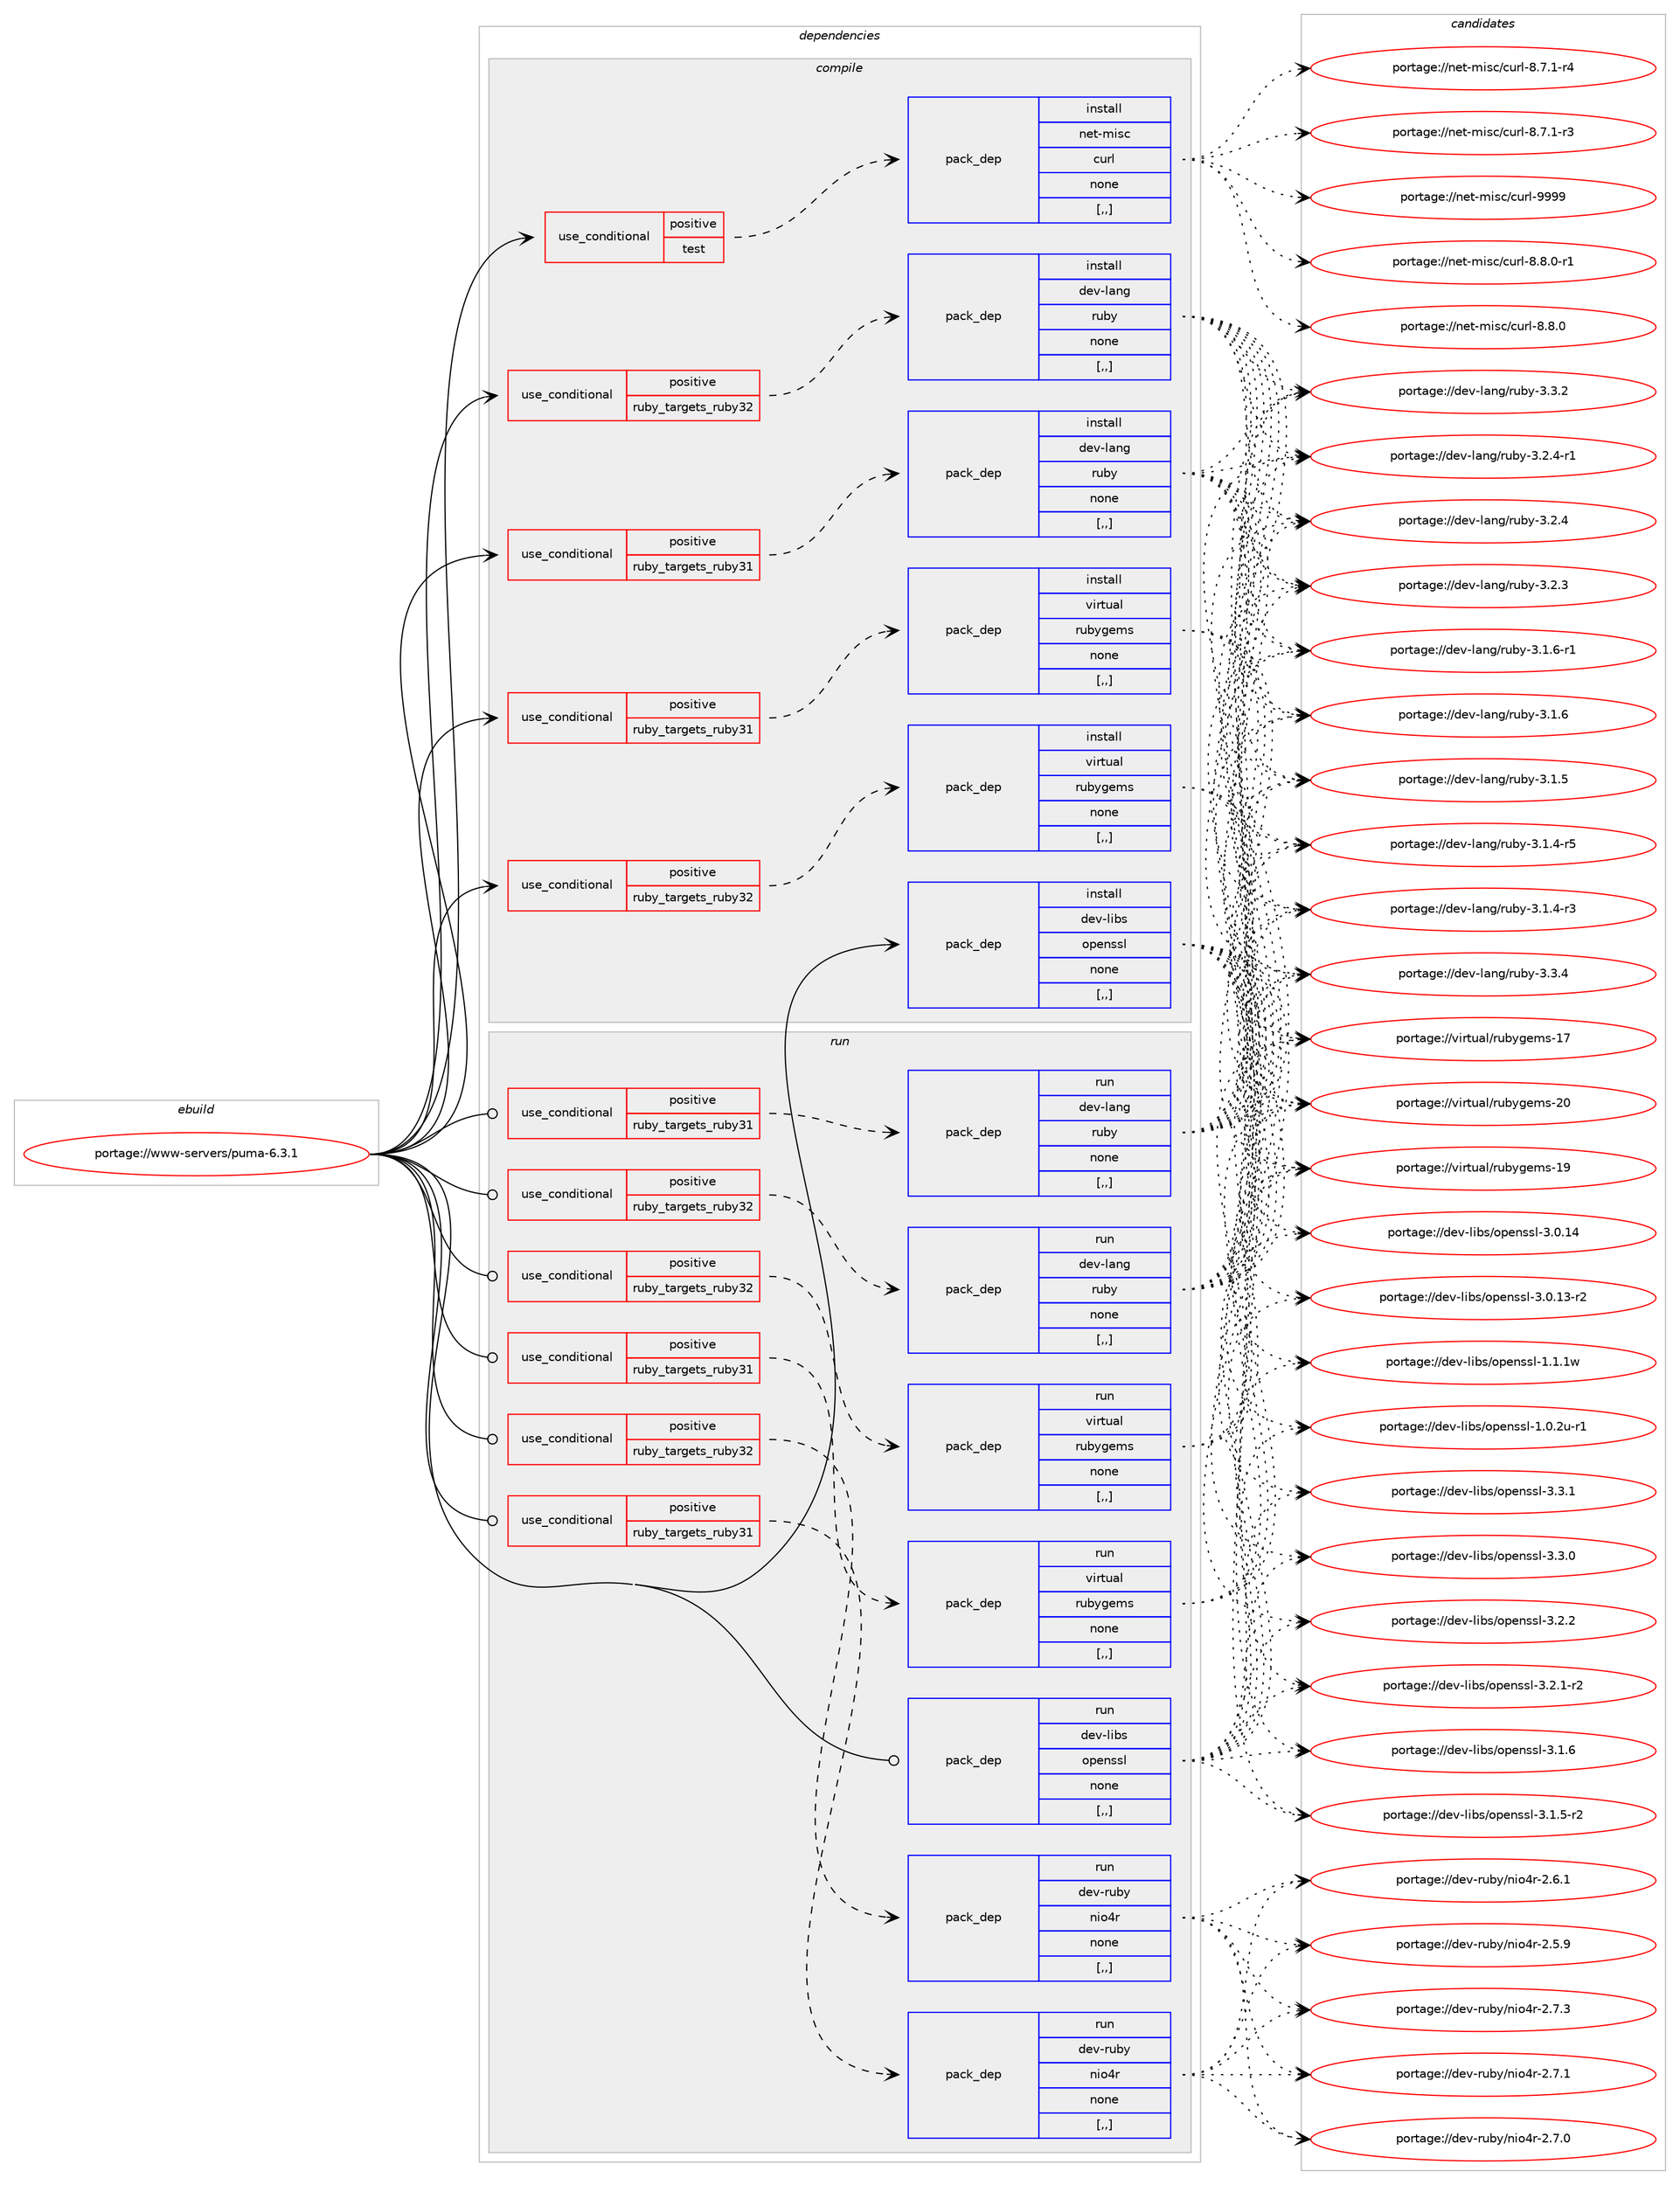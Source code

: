 digraph prolog {

# *************
# Graph options
# *************

newrank=true;
concentrate=true;
compound=true;
graph [rankdir=LR,fontname=Helvetica,fontsize=10,ranksep=1.5];#, ranksep=2.5, nodesep=0.2];
edge  [arrowhead=vee];
node  [fontname=Helvetica,fontsize=10];

# **********
# The ebuild
# **********

subgraph cluster_leftcol {
color=gray;
label=<<i>ebuild</i>>;
id [label="portage://www-servers/puma-6.3.1", color=red, width=4, href="../www-servers/puma-6.3.1.svg"];
}

# ****************
# The dependencies
# ****************

subgraph cluster_midcol {
color=gray;
label=<<i>dependencies</i>>;
subgraph cluster_compile {
fillcolor="#eeeeee";
style=filled;
label=<<i>compile</i>>;
subgraph cond120314 {
dependency451401 [label=<<TABLE BORDER="0" CELLBORDER="1" CELLSPACING="0" CELLPADDING="4"><TR><TD ROWSPAN="3" CELLPADDING="10">use_conditional</TD></TR><TR><TD>positive</TD></TR><TR><TD>ruby_targets_ruby31</TD></TR></TABLE>>, shape=none, color=red];
subgraph pack327721 {
dependency451402 [label=<<TABLE BORDER="0" CELLBORDER="1" CELLSPACING="0" CELLPADDING="4" WIDTH="220"><TR><TD ROWSPAN="6" CELLPADDING="30">pack_dep</TD></TR><TR><TD WIDTH="110">install</TD></TR><TR><TD>dev-lang</TD></TR><TR><TD>ruby</TD></TR><TR><TD>none</TD></TR><TR><TD>[,,]</TD></TR></TABLE>>, shape=none, color=blue];
}
dependency451401:e -> dependency451402:w [weight=20,style="dashed",arrowhead="vee"];
}
id:e -> dependency451401:w [weight=20,style="solid",arrowhead="vee"];
subgraph cond120315 {
dependency451403 [label=<<TABLE BORDER="0" CELLBORDER="1" CELLSPACING="0" CELLPADDING="4"><TR><TD ROWSPAN="3" CELLPADDING="10">use_conditional</TD></TR><TR><TD>positive</TD></TR><TR><TD>ruby_targets_ruby31</TD></TR></TABLE>>, shape=none, color=red];
subgraph pack327722 {
dependency451404 [label=<<TABLE BORDER="0" CELLBORDER="1" CELLSPACING="0" CELLPADDING="4" WIDTH="220"><TR><TD ROWSPAN="6" CELLPADDING="30">pack_dep</TD></TR><TR><TD WIDTH="110">install</TD></TR><TR><TD>virtual</TD></TR><TR><TD>rubygems</TD></TR><TR><TD>none</TD></TR><TR><TD>[,,]</TD></TR></TABLE>>, shape=none, color=blue];
}
dependency451403:e -> dependency451404:w [weight=20,style="dashed",arrowhead="vee"];
}
id:e -> dependency451403:w [weight=20,style="solid",arrowhead="vee"];
subgraph cond120316 {
dependency451405 [label=<<TABLE BORDER="0" CELLBORDER="1" CELLSPACING="0" CELLPADDING="4"><TR><TD ROWSPAN="3" CELLPADDING="10">use_conditional</TD></TR><TR><TD>positive</TD></TR><TR><TD>ruby_targets_ruby32</TD></TR></TABLE>>, shape=none, color=red];
subgraph pack327723 {
dependency451406 [label=<<TABLE BORDER="0" CELLBORDER="1" CELLSPACING="0" CELLPADDING="4" WIDTH="220"><TR><TD ROWSPAN="6" CELLPADDING="30">pack_dep</TD></TR><TR><TD WIDTH="110">install</TD></TR><TR><TD>dev-lang</TD></TR><TR><TD>ruby</TD></TR><TR><TD>none</TD></TR><TR><TD>[,,]</TD></TR></TABLE>>, shape=none, color=blue];
}
dependency451405:e -> dependency451406:w [weight=20,style="dashed",arrowhead="vee"];
}
id:e -> dependency451405:w [weight=20,style="solid",arrowhead="vee"];
subgraph cond120317 {
dependency451407 [label=<<TABLE BORDER="0" CELLBORDER="1" CELLSPACING="0" CELLPADDING="4"><TR><TD ROWSPAN="3" CELLPADDING="10">use_conditional</TD></TR><TR><TD>positive</TD></TR><TR><TD>ruby_targets_ruby32</TD></TR></TABLE>>, shape=none, color=red];
subgraph pack327724 {
dependency451408 [label=<<TABLE BORDER="0" CELLBORDER="1" CELLSPACING="0" CELLPADDING="4" WIDTH="220"><TR><TD ROWSPAN="6" CELLPADDING="30">pack_dep</TD></TR><TR><TD WIDTH="110">install</TD></TR><TR><TD>virtual</TD></TR><TR><TD>rubygems</TD></TR><TR><TD>none</TD></TR><TR><TD>[,,]</TD></TR></TABLE>>, shape=none, color=blue];
}
dependency451407:e -> dependency451408:w [weight=20,style="dashed",arrowhead="vee"];
}
id:e -> dependency451407:w [weight=20,style="solid",arrowhead="vee"];
subgraph cond120318 {
dependency451409 [label=<<TABLE BORDER="0" CELLBORDER="1" CELLSPACING="0" CELLPADDING="4"><TR><TD ROWSPAN="3" CELLPADDING="10">use_conditional</TD></TR><TR><TD>positive</TD></TR><TR><TD>test</TD></TR></TABLE>>, shape=none, color=red];
subgraph pack327725 {
dependency451410 [label=<<TABLE BORDER="0" CELLBORDER="1" CELLSPACING="0" CELLPADDING="4" WIDTH="220"><TR><TD ROWSPAN="6" CELLPADDING="30">pack_dep</TD></TR><TR><TD WIDTH="110">install</TD></TR><TR><TD>net-misc</TD></TR><TR><TD>curl</TD></TR><TR><TD>none</TD></TR><TR><TD>[,,]</TD></TR></TABLE>>, shape=none, color=blue];
}
dependency451409:e -> dependency451410:w [weight=20,style="dashed",arrowhead="vee"];
}
id:e -> dependency451409:w [weight=20,style="solid",arrowhead="vee"];
subgraph pack327726 {
dependency451411 [label=<<TABLE BORDER="0" CELLBORDER="1" CELLSPACING="0" CELLPADDING="4" WIDTH="220"><TR><TD ROWSPAN="6" CELLPADDING="30">pack_dep</TD></TR><TR><TD WIDTH="110">install</TD></TR><TR><TD>dev-libs</TD></TR><TR><TD>openssl</TD></TR><TR><TD>none</TD></TR><TR><TD>[,,]</TD></TR></TABLE>>, shape=none, color=blue];
}
id:e -> dependency451411:w [weight=20,style="solid",arrowhead="vee"];
}
subgraph cluster_compileandrun {
fillcolor="#eeeeee";
style=filled;
label=<<i>compile and run</i>>;
}
subgraph cluster_run {
fillcolor="#eeeeee";
style=filled;
label=<<i>run</i>>;
subgraph cond120319 {
dependency451412 [label=<<TABLE BORDER="0" CELLBORDER="1" CELLSPACING="0" CELLPADDING="4"><TR><TD ROWSPAN="3" CELLPADDING="10">use_conditional</TD></TR><TR><TD>positive</TD></TR><TR><TD>ruby_targets_ruby31</TD></TR></TABLE>>, shape=none, color=red];
subgraph pack327727 {
dependency451413 [label=<<TABLE BORDER="0" CELLBORDER="1" CELLSPACING="0" CELLPADDING="4" WIDTH="220"><TR><TD ROWSPAN="6" CELLPADDING="30">pack_dep</TD></TR><TR><TD WIDTH="110">run</TD></TR><TR><TD>dev-lang</TD></TR><TR><TD>ruby</TD></TR><TR><TD>none</TD></TR><TR><TD>[,,]</TD></TR></TABLE>>, shape=none, color=blue];
}
dependency451412:e -> dependency451413:w [weight=20,style="dashed",arrowhead="vee"];
}
id:e -> dependency451412:w [weight=20,style="solid",arrowhead="odot"];
subgraph cond120320 {
dependency451414 [label=<<TABLE BORDER="0" CELLBORDER="1" CELLSPACING="0" CELLPADDING="4"><TR><TD ROWSPAN="3" CELLPADDING="10">use_conditional</TD></TR><TR><TD>positive</TD></TR><TR><TD>ruby_targets_ruby31</TD></TR></TABLE>>, shape=none, color=red];
subgraph pack327728 {
dependency451415 [label=<<TABLE BORDER="0" CELLBORDER="1" CELLSPACING="0" CELLPADDING="4" WIDTH="220"><TR><TD ROWSPAN="6" CELLPADDING="30">pack_dep</TD></TR><TR><TD WIDTH="110">run</TD></TR><TR><TD>dev-ruby</TD></TR><TR><TD>nio4r</TD></TR><TR><TD>none</TD></TR><TR><TD>[,,]</TD></TR></TABLE>>, shape=none, color=blue];
}
dependency451414:e -> dependency451415:w [weight=20,style="dashed",arrowhead="vee"];
}
id:e -> dependency451414:w [weight=20,style="solid",arrowhead="odot"];
subgraph cond120321 {
dependency451416 [label=<<TABLE BORDER="0" CELLBORDER="1" CELLSPACING="0" CELLPADDING="4"><TR><TD ROWSPAN="3" CELLPADDING="10">use_conditional</TD></TR><TR><TD>positive</TD></TR><TR><TD>ruby_targets_ruby31</TD></TR></TABLE>>, shape=none, color=red];
subgraph pack327729 {
dependency451417 [label=<<TABLE BORDER="0" CELLBORDER="1" CELLSPACING="0" CELLPADDING="4" WIDTH="220"><TR><TD ROWSPAN="6" CELLPADDING="30">pack_dep</TD></TR><TR><TD WIDTH="110">run</TD></TR><TR><TD>virtual</TD></TR><TR><TD>rubygems</TD></TR><TR><TD>none</TD></TR><TR><TD>[,,]</TD></TR></TABLE>>, shape=none, color=blue];
}
dependency451416:e -> dependency451417:w [weight=20,style="dashed",arrowhead="vee"];
}
id:e -> dependency451416:w [weight=20,style="solid",arrowhead="odot"];
subgraph cond120322 {
dependency451418 [label=<<TABLE BORDER="0" CELLBORDER="1" CELLSPACING="0" CELLPADDING="4"><TR><TD ROWSPAN="3" CELLPADDING="10">use_conditional</TD></TR><TR><TD>positive</TD></TR><TR><TD>ruby_targets_ruby32</TD></TR></TABLE>>, shape=none, color=red];
subgraph pack327730 {
dependency451419 [label=<<TABLE BORDER="0" CELLBORDER="1" CELLSPACING="0" CELLPADDING="4" WIDTH="220"><TR><TD ROWSPAN="6" CELLPADDING="30">pack_dep</TD></TR><TR><TD WIDTH="110">run</TD></TR><TR><TD>dev-lang</TD></TR><TR><TD>ruby</TD></TR><TR><TD>none</TD></TR><TR><TD>[,,]</TD></TR></TABLE>>, shape=none, color=blue];
}
dependency451418:e -> dependency451419:w [weight=20,style="dashed",arrowhead="vee"];
}
id:e -> dependency451418:w [weight=20,style="solid",arrowhead="odot"];
subgraph cond120323 {
dependency451420 [label=<<TABLE BORDER="0" CELLBORDER="1" CELLSPACING="0" CELLPADDING="4"><TR><TD ROWSPAN="3" CELLPADDING="10">use_conditional</TD></TR><TR><TD>positive</TD></TR><TR><TD>ruby_targets_ruby32</TD></TR></TABLE>>, shape=none, color=red];
subgraph pack327731 {
dependency451421 [label=<<TABLE BORDER="0" CELLBORDER="1" CELLSPACING="0" CELLPADDING="4" WIDTH="220"><TR><TD ROWSPAN="6" CELLPADDING="30">pack_dep</TD></TR><TR><TD WIDTH="110">run</TD></TR><TR><TD>dev-ruby</TD></TR><TR><TD>nio4r</TD></TR><TR><TD>none</TD></TR><TR><TD>[,,]</TD></TR></TABLE>>, shape=none, color=blue];
}
dependency451420:e -> dependency451421:w [weight=20,style="dashed",arrowhead="vee"];
}
id:e -> dependency451420:w [weight=20,style="solid",arrowhead="odot"];
subgraph cond120324 {
dependency451422 [label=<<TABLE BORDER="0" CELLBORDER="1" CELLSPACING="0" CELLPADDING="4"><TR><TD ROWSPAN="3" CELLPADDING="10">use_conditional</TD></TR><TR><TD>positive</TD></TR><TR><TD>ruby_targets_ruby32</TD></TR></TABLE>>, shape=none, color=red];
subgraph pack327732 {
dependency451423 [label=<<TABLE BORDER="0" CELLBORDER="1" CELLSPACING="0" CELLPADDING="4" WIDTH="220"><TR><TD ROWSPAN="6" CELLPADDING="30">pack_dep</TD></TR><TR><TD WIDTH="110">run</TD></TR><TR><TD>virtual</TD></TR><TR><TD>rubygems</TD></TR><TR><TD>none</TD></TR><TR><TD>[,,]</TD></TR></TABLE>>, shape=none, color=blue];
}
dependency451422:e -> dependency451423:w [weight=20,style="dashed",arrowhead="vee"];
}
id:e -> dependency451422:w [weight=20,style="solid",arrowhead="odot"];
subgraph pack327733 {
dependency451424 [label=<<TABLE BORDER="0" CELLBORDER="1" CELLSPACING="0" CELLPADDING="4" WIDTH="220"><TR><TD ROWSPAN="6" CELLPADDING="30">pack_dep</TD></TR><TR><TD WIDTH="110">run</TD></TR><TR><TD>dev-libs</TD></TR><TR><TD>openssl</TD></TR><TR><TD>none</TD></TR><TR><TD>[,,]</TD></TR></TABLE>>, shape=none, color=blue];
}
id:e -> dependency451424:w [weight=20,style="solid",arrowhead="odot"];
}
}

# **************
# The candidates
# **************

subgraph cluster_choices {
rank=same;
color=gray;
label=<<i>candidates</i>>;

subgraph choice327721 {
color=black;
nodesep=1;
choice10010111845108971101034711411798121455146514652 [label="portage://dev-lang/ruby-3.3.4", color=red, width=4,href="../dev-lang/ruby-3.3.4.svg"];
choice10010111845108971101034711411798121455146514650 [label="portage://dev-lang/ruby-3.3.2", color=red, width=4,href="../dev-lang/ruby-3.3.2.svg"];
choice100101118451089711010347114117981214551465046524511449 [label="portage://dev-lang/ruby-3.2.4-r1", color=red, width=4,href="../dev-lang/ruby-3.2.4-r1.svg"];
choice10010111845108971101034711411798121455146504652 [label="portage://dev-lang/ruby-3.2.4", color=red, width=4,href="../dev-lang/ruby-3.2.4.svg"];
choice10010111845108971101034711411798121455146504651 [label="portage://dev-lang/ruby-3.2.3", color=red, width=4,href="../dev-lang/ruby-3.2.3.svg"];
choice100101118451089711010347114117981214551464946544511449 [label="portage://dev-lang/ruby-3.1.6-r1", color=red, width=4,href="../dev-lang/ruby-3.1.6-r1.svg"];
choice10010111845108971101034711411798121455146494654 [label="portage://dev-lang/ruby-3.1.6", color=red, width=4,href="../dev-lang/ruby-3.1.6.svg"];
choice10010111845108971101034711411798121455146494653 [label="portage://dev-lang/ruby-3.1.5", color=red, width=4,href="../dev-lang/ruby-3.1.5.svg"];
choice100101118451089711010347114117981214551464946524511453 [label="portage://dev-lang/ruby-3.1.4-r5", color=red, width=4,href="../dev-lang/ruby-3.1.4-r5.svg"];
choice100101118451089711010347114117981214551464946524511451 [label="portage://dev-lang/ruby-3.1.4-r3", color=red, width=4,href="../dev-lang/ruby-3.1.4-r3.svg"];
dependency451402:e -> choice10010111845108971101034711411798121455146514652:w [style=dotted,weight="100"];
dependency451402:e -> choice10010111845108971101034711411798121455146514650:w [style=dotted,weight="100"];
dependency451402:e -> choice100101118451089711010347114117981214551465046524511449:w [style=dotted,weight="100"];
dependency451402:e -> choice10010111845108971101034711411798121455146504652:w [style=dotted,weight="100"];
dependency451402:e -> choice10010111845108971101034711411798121455146504651:w [style=dotted,weight="100"];
dependency451402:e -> choice100101118451089711010347114117981214551464946544511449:w [style=dotted,weight="100"];
dependency451402:e -> choice10010111845108971101034711411798121455146494654:w [style=dotted,weight="100"];
dependency451402:e -> choice10010111845108971101034711411798121455146494653:w [style=dotted,weight="100"];
dependency451402:e -> choice100101118451089711010347114117981214551464946524511453:w [style=dotted,weight="100"];
dependency451402:e -> choice100101118451089711010347114117981214551464946524511451:w [style=dotted,weight="100"];
}
subgraph choice327722 {
color=black;
nodesep=1;
choice118105114116117971084711411798121103101109115455048 [label="portage://virtual/rubygems-20", color=red, width=4,href="../virtual/rubygems-20.svg"];
choice118105114116117971084711411798121103101109115454957 [label="portage://virtual/rubygems-19", color=red, width=4,href="../virtual/rubygems-19.svg"];
choice118105114116117971084711411798121103101109115454955 [label="portage://virtual/rubygems-17", color=red, width=4,href="../virtual/rubygems-17.svg"];
dependency451404:e -> choice118105114116117971084711411798121103101109115455048:w [style=dotted,weight="100"];
dependency451404:e -> choice118105114116117971084711411798121103101109115454957:w [style=dotted,weight="100"];
dependency451404:e -> choice118105114116117971084711411798121103101109115454955:w [style=dotted,weight="100"];
}
subgraph choice327723 {
color=black;
nodesep=1;
choice10010111845108971101034711411798121455146514652 [label="portage://dev-lang/ruby-3.3.4", color=red, width=4,href="../dev-lang/ruby-3.3.4.svg"];
choice10010111845108971101034711411798121455146514650 [label="portage://dev-lang/ruby-3.3.2", color=red, width=4,href="../dev-lang/ruby-3.3.2.svg"];
choice100101118451089711010347114117981214551465046524511449 [label="portage://dev-lang/ruby-3.2.4-r1", color=red, width=4,href="../dev-lang/ruby-3.2.4-r1.svg"];
choice10010111845108971101034711411798121455146504652 [label="portage://dev-lang/ruby-3.2.4", color=red, width=4,href="../dev-lang/ruby-3.2.4.svg"];
choice10010111845108971101034711411798121455146504651 [label="portage://dev-lang/ruby-3.2.3", color=red, width=4,href="../dev-lang/ruby-3.2.3.svg"];
choice100101118451089711010347114117981214551464946544511449 [label="portage://dev-lang/ruby-3.1.6-r1", color=red, width=4,href="../dev-lang/ruby-3.1.6-r1.svg"];
choice10010111845108971101034711411798121455146494654 [label="portage://dev-lang/ruby-3.1.6", color=red, width=4,href="../dev-lang/ruby-3.1.6.svg"];
choice10010111845108971101034711411798121455146494653 [label="portage://dev-lang/ruby-3.1.5", color=red, width=4,href="../dev-lang/ruby-3.1.5.svg"];
choice100101118451089711010347114117981214551464946524511453 [label="portage://dev-lang/ruby-3.1.4-r5", color=red, width=4,href="../dev-lang/ruby-3.1.4-r5.svg"];
choice100101118451089711010347114117981214551464946524511451 [label="portage://dev-lang/ruby-3.1.4-r3", color=red, width=4,href="../dev-lang/ruby-3.1.4-r3.svg"];
dependency451406:e -> choice10010111845108971101034711411798121455146514652:w [style=dotted,weight="100"];
dependency451406:e -> choice10010111845108971101034711411798121455146514650:w [style=dotted,weight="100"];
dependency451406:e -> choice100101118451089711010347114117981214551465046524511449:w [style=dotted,weight="100"];
dependency451406:e -> choice10010111845108971101034711411798121455146504652:w [style=dotted,weight="100"];
dependency451406:e -> choice10010111845108971101034711411798121455146504651:w [style=dotted,weight="100"];
dependency451406:e -> choice100101118451089711010347114117981214551464946544511449:w [style=dotted,weight="100"];
dependency451406:e -> choice10010111845108971101034711411798121455146494654:w [style=dotted,weight="100"];
dependency451406:e -> choice10010111845108971101034711411798121455146494653:w [style=dotted,weight="100"];
dependency451406:e -> choice100101118451089711010347114117981214551464946524511453:w [style=dotted,weight="100"];
dependency451406:e -> choice100101118451089711010347114117981214551464946524511451:w [style=dotted,weight="100"];
}
subgraph choice327724 {
color=black;
nodesep=1;
choice118105114116117971084711411798121103101109115455048 [label="portage://virtual/rubygems-20", color=red, width=4,href="../virtual/rubygems-20.svg"];
choice118105114116117971084711411798121103101109115454957 [label="portage://virtual/rubygems-19", color=red, width=4,href="../virtual/rubygems-19.svg"];
choice118105114116117971084711411798121103101109115454955 [label="portage://virtual/rubygems-17", color=red, width=4,href="../virtual/rubygems-17.svg"];
dependency451408:e -> choice118105114116117971084711411798121103101109115455048:w [style=dotted,weight="100"];
dependency451408:e -> choice118105114116117971084711411798121103101109115454957:w [style=dotted,weight="100"];
dependency451408:e -> choice118105114116117971084711411798121103101109115454955:w [style=dotted,weight="100"];
}
subgraph choice327725 {
color=black;
nodesep=1;
choice110101116451091051159947991171141084557575757 [label="portage://net-misc/curl-9999", color=red, width=4,href="../net-misc/curl-9999.svg"];
choice110101116451091051159947991171141084556465646484511449 [label="portage://net-misc/curl-8.8.0-r1", color=red, width=4,href="../net-misc/curl-8.8.0-r1.svg"];
choice11010111645109105115994799117114108455646564648 [label="portage://net-misc/curl-8.8.0", color=red, width=4,href="../net-misc/curl-8.8.0.svg"];
choice110101116451091051159947991171141084556465546494511452 [label="portage://net-misc/curl-8.7.1-r4", color=red, width=4,href="../net-misc/curl-8.7.1-r4.svg"];
choice110101116451091051159947991171141084556465546494511451 [label="portage://net-misc/curl-8.7.1-r3", color=red, width=4,href="../net-misc/curl-8.7.1-r3.svg"];
dependency451410:e -> choice110101116451091051159947991171141084557575757:w [style=dotted,weight="100"];
dependency451410:e -> choice110101116451091051159947991171141084556465646484511449:w [style=dotted,weight="100"];
dependency451410:e -> choice11010111645109105115994799117114108455646564648:w [style=dotted,weight="100"];
dependency451410:e -> choice110101116451091051159947991171141084556465546494511452:w [style=dotted,weight="100"];
dependency451410:e -> choice110101116451091051159947991171141084556465546494511451:w [style=dotted,weight="100"];
}
subgraph choice327726 {
color=black;
nodesep=1;
choice100101118451081059811547111112101110115115108455146514649 [label="portage://dev-libs/openssl-3.3.1", color=red, width=4,href="../dev-libs/openssl-3.3.1.svg"];
choice100101118451081059811547111112101110115115108455146514648 [label="portage://dev-libs/openssl-3.3.0", color=red, width=4,href="../dev-libs/openssl-3.3.0.svg"];
choice100101118451081059811547111112101110115115108455146504650 [label="portage://dev-libs/openssl-3.2.2", color=red, width=4,href="../dev-libs/openssl-3.2.2.svg"];
choice1001011184510810598115471111121011101151151084551465046494511450 [label="portage://dev-libs/openssl-3.2.1-r2", color=red, width=4,href="../dev-libs/openssl-3.2.1-r2.svg"];
choice100101118451081059811547111112101110115115108455146494654 [label="portage://dev-libs/openssl-3.1.6", color=red, width=4,href="../dev-libs/openssl-3.1.6.svg"];
choice1001011184510810598115471111121011101151151084551464946534511450 [label="portage://dev-libs/openssl-3.1.5-r2", color=red, width=4,href="../dev-libs/openssl-3.1.5-r2.svg"];
choice10010111845108105981154711111210111011511510845514648464952 [label="portage://dev-libs/openssl-3.0.14", color=red, width=4,href="../dev-libs/openssl-3.0.14.svg"];
choice100101118451081059811547111112101110115115108455146484649514511450 [label="portage://dev-libs/openssl-3.0.13-r2", color=red, width=4,href="../dev-libs/openssl-3.0.13-r2.svg"];
choice100101118451081059811547111112101110115115108454946494649119 [label="portage://dev-libs/openssl-1.1.1w", color=red, width=4,href="../dev-libs/openssl-1.1.1w.svg"];
choice1001011184510810598115471111121011101151151084549464846501174511449 [label="portage://dev-libs/openssl-1.0.2u-r1", color=red, width=4,href="../dev-libs/openssl-1.0.2u-r1.svg"];
dependency451411:e -> choice100101118451081059811547111112101110115115108455146514649:w [style=dotted,weight="100"];
dependency451411:e -> choice100101118451081059811547111112101110115115108455146514648:w [style=dotted,weight="100"];
dependency451411:e -> choice100101118451081059811547111112101110115115108455146504650:w [style=dotted,weight="100"];
dependency451411:e -> choice1001011184510810598115471111121011101151151084551465046494511450:w [style=dotted,weight="100"];
dependency451411:e -> choice100101118451081059811547111112101110115115108455146494654:w [style=dotted,weight="100"];
dependency451411:e -> choice1001011184510810598115471111121011101151151084551464946534511450:w [style=dotted,weight="100"];
dependency451411:e -> choice10010111845108105981154711111210111011511510845514648464952:w [style=dotted,weight="100"];
dependency451411:e -> choice100101118451081059811547111112101110115115108455146484649514511450:w [style=dotted,weight="100"];
dependency451411:e -> choice100101118451081059811547111112101110115115108454946494649119:w [style=dotted,weight="100"];
dependency451411:e -> choice1001011184510810598115471111121011101151151084549464846501174511449:w [style=dotted,weight="100"];
}
subgraph choice327727 {
color=black;
nodesep=1;
choice10010111845108971101034711411798121455146514652 [label="portage://dev-lang/ruby-3.3.4", color=red, width=4,href="../dev-lang/ruby-3.3.4.svg"];
choice10010111845108971101034711411798121455146514650 [label="portage://dev-lang/ruby-3.3.2", color=red, width=4,href="../dev-lang/ruby-3.3.2.svg"];
choice100101118451089711010347114117981214551465046524511449 [label="portage://dev-lang/ruby-3.2.4-r1", color=red, width=4,href="../dev-lang/ruby-3.2.4-r1.svg"];
choice10010111845108971101034711411798121455146504652 [label="portage://dev-lang/ruby-3.2.4", color=red, width=4,href="../dev-lang/ruby-3.2.4.svg"];
choice10010111845108971101034711411798121455146504651 [label="portage://dev-lang/ruby-3.2.3", color=red, width=4,href="../dev-lang/ruby-3.2.3.svg"];
choice100101118451089711010347114117981214551464946544511449 [label="portage://dev-lang/ruby-3.1.6-r1", color=red, width=4,href="../dev-lang/ruby-3.1.6-r1.svg"];
choice10010111845108971101034711411798121455146494654 [label="portage://dev-lang/ruby-3.1.6", color=red, width=4,href="../dev-lang/ruby-3.1.6.svg"];
choice10010111845108971101034711411798121455146494653 [label="portage://dev-lang/ruby-3.1.5", color=red, width=4,href="../dev-lang/ruby-3.1.5.svg"];
choice100101118451089711010347114117981214551464946524511453 [label="portage://dev-lang/ruby-3.1.4-r5", color=red, width=4,href="../dev-lang/ruby-3.1.4-r5.svg"];
choice100101118451089711010347114117981214551464946524511451 [label="portage://dev-lang/ruby-3.1.4-r3", color=red, width=4,href="../dev-lang/ruby-3.1.4-r3.svg"];
dependency451413:e -> choice10010111845108971101034711411798121455146514652:w [style=dotted,weight="100"];
dependency451413:e -> choice10010111845108971101034711411798121455146514650:w [style=dotted,weight="100"];
dependency451413:e -> choice100101118451089711010347114117981214551465046524511449:w [style=dotted,weight="100"];
dependency451413:e -> choice10010111845108971101034711411798121455146504652:w [style=dotted,weight="100"];
dependency451413:e -> choice10010111845108971101034711411798121455146504651:w [style=dotted,weight="100"];
dependency451413:e -> choice100101118451089711010347114117981214551464946544511449:w [style=dotted,weight="100"];
dependency451413:e -> choice10010111845108971101034711411798121455146494654:w [style=dotted,weight="100"];
dependency451413:e -> choice10010111845108971101034711411798121455146494653:w [style=dotted,weight="100"];
dependency451413:e -> choice100101118451089711010347114117981214551464946524511453:w [style=dotted,weight="100"];
dependency451413:e -> choice100101118451089711010347114117981214551464946524511451:w [style=dotted,weight="100"];
}
subgraph choice327728 {
color=black;
nodesep=1;
choice10010111845114117981214711010511152114455046554651 [label="portage://dev-ruby/nio4r-2.7.3", color=red, width=4,href="../dev-ruby/nio4r-2.7.3.svg"];
choice10010111845114117981214711010511152114455046554649 [label="portage://dev-ruby/nio4r-2.7.1", color=red, width=4,href="../dev-ruby/nio4r-2.7.1.svg"];
choice10010111845114117981214711010511152114455046554648 [label="portage://dev-ruby/nio4r-2.7.0", color=red, width=4,href="../dev-ruby/nio4r-2.7.0.svg"];
choice10010111845114117981214711010511152114455046544649 [label="portage://dev-ruby/nio4r-2.6.1", color=red, width=4,href="../dev-ruby/nio4r-2.6.1.svg"];
choice10010111845114117981214711010511152114455046534657 [label="portage://dev-ruby/nio4r-2.5.9", color=red, width=4,href="../dev-ruby/nio4r-2.5.9.svg"];
dependency451415:e -> choice10010111845114117981214711010511152114455046554651:w [style=dotted,weight="100"];
dependency451415:e -> choice10010111845114117981214711010511152114455046554649:w [style=dotted,weight="100"];
dependency451415:e -> choice10010111845114117981214711010511152114455046554648:w [style=dotted,weight="100"];
dependency451415:e -> choice10010111845114117981214711010511152114455046544649:w [style=dotted,weight="100"];
dependency451415:e -> choice10010111845114117981214711010511152114455046534657:w [style=dotted,weight="100"];
}
subgraph choice327729 {
color=black;
nodesep=1;
choice118105114116117971084711411798121103101109115455048 [label="portage://virtual/rubygems-20", color=red, width=4,href="../virtual/rubygems-20.svg"];
choice118105114116117971084711411798121103101109115454957 [label="portage://virtual/rubygems-19", color=red, width=4,href="../virtual/rubygems-19.svg"];
choice118105114116117971084711411798121103101109115454955 [label="portage://virtual/rubygems-17", color=red, width=4,href="../virtual/rubygems-17.svg"];
dependency451417:e -> choice118105114116117971084711411798121103101109115455048:w [style=dotted,weight="100"];
dependency451417:e -> choice118105114116117971084711411798121103101109115454957:w [style=dotted,weight="100"];
dependency451417:e -> choice118105114116117971084711411798121103101109115454955:w [style=dotted,weight="100"];
}
subgraph choice327730 {
color=black;
nodesep=1;
choice10010111845108971101034711411798121455146514652 [label="portage://dev-lang/ruby-3.3.4", color=red, width=4,href="../dev-lang/ruby-3.3.4.svg"];
choice10010111845108971101034711411798121455146514650 [label="portage://dev-lang/ruby-3.3.2", color=red, width=4,href="../dev-lang/ruby-3.3.2.svg"];
choice100101118451089711010347114117981214551465046524511449 [label="portage://dev-lang/ruby-3.2.4-r1", color=red, width=4,href="../dev-lang/ruby-3.2.4-r1.svg"];
choice10010111845108971101034711411798121455146504652 [label="portage://dev-lang/ruby-3.2.4", color=red, width=4,href="../dev-lang/ruby-3.2.4.svg"];
choice10010111845108971101034711411798121455146504651 [label="portage://dev-lang/ruby-3.2.3", color=red, width=4,href="../dev-lang/ruby-3.2.3.svg"];
choice100101118451089711010347114117981214551464946544511449 [label="portage://dev-lang/ruby-3.1.6-r1", color=red, width=4,href="../dev-lang/ruby-3.1.6-r1.svg"];
choice10010111845108971101034711411798121455146494654 [label="portage://dev-lang/ruby-3.1.6", color=red, width=4,href="../dev-lang/ruby-3.1.6.svg"];
choice10010111845108971101034711411798121455146494653 [label="portage://dev-lang/ruby-3.1.5", color=red, width=4,href="../dev-lang/ruby-3.1.5.svg"];
choice100101118451089711010347114117981214551464946524511453 [label="portage://dev-lang/ruby-3.1.4-r5", color=red, width=4,href="../dev-lang/ruby-3.1.4-r5.svg"];
choice100101118451089711010347114117981214551464946524511451 [label="portage://dev-lang/ruby-3.1.4-r3", color=red, width=4,href="../dev-lang/ruby-3.1.4-r3.svg"];
dependency451419:e -> choice10010111845108971101034711411798121455146514652:w [style=dotted,weight="100"];
dependency451419:e -> choice10010111845108971101034711411798121455146514650:w [style=dotted,weight="100"];
dependency451419:e -> choice100101118451089711010347114117981214551465046524511449:w [style=dotted,weight="100"];
dependency451419:e -> choice10010111845108971101034711411798121455146504652:w [style=dotted,weight="100"];
dependency451419:e -> choice10010111845108971101034711411798121455146504651:w [style=dotted,weight="100"];
dependency451419:e -> choice100101118451089711010347114117981214551464946544511449:w [style=dotted,weight="100"];
dependency451419:e -> choice10010111845108971101034711411798121455146494654:w [style=dotted,weight="100"];
dependency451419:e -> choice10010111845108971101034711411798121455146494653:w [style=dotted,weight="100"];
dependency451419:e -> choice100101118451089711010347114117981214551464946524511453:w [style=dotted,weight="100"];
dependency451419:e -> choice100101118451089711010347114117981214551464946524511451:w [style=dotted,weight="100"];
}
subgraph choice327731 {
color=black;
nodesep=1;
choice10010111845114117981214711010511152114455046554651 [label="portage://dev-ruby/nio4r-2.7.3", color=red, width=4,href="../dev-ruby/nio4r-2.7.3.svg"];
choice10010111845114117981214711010511152114455046554649 [label="portage://dev-ruby/nio4r-2.7.1", color=red, width=4,href="../dev-ruby/nio4r-2.7.1.svg"];
choice10010111845114117981214711010511152114455046554648 [label="portage://dev-ruby/nio4r-2.7.0", color=red, width=4,href="../dev-ruby/nio4r-2.7.0.svg"];
choice10010111845114117981214711010511152114455046544649 [label="portage://dev-ruby/nio4r-2.6.1", color=red, width=4,href="../dev-ruby/nio4r-2.6.1.svg"];
choice10010111845114117981214711010511152114455046534657 [label="portage://dev-ruby/nio4r-2.5.9", color=red, width=4,href="../dev-ruby/nio4r-2.5.9.svg"];
dependency451421:e -> choice10010111845114117981214711010511152114455046554651:w [style=dotted,weight="100"];
dependency451421:e -> choice10010111845114117981214711010511152114455046554649:w [style=dotted,weight="100"];
dependency451421:e -> choice10010111845114117981214711010511152114455046554648:w [style=dotted,weight="100"];
dependency451421:e -> choice10010111845114117981214711010511152114455046544649:w [style=dotted,weight="100"];
dependency451421:e -> choice10010111845114117981214711010511152114455046534657:w [style=dotted,weight="100"];
}
subgraph choice327732 {
color=black;
nodesep=1;
choice118105114116117971084711411798121103101109115455048 [label="portage://virtual/rubygems-20", color=red, width=4,href="../virtual/rubygems-20.svg"];
choice118105114116117971084711411798121103101109115454957 [label="portage://virtual/rubygems-19", color=red, width=4,href="../virtual/rubygems-19.svg"];
choice118105114116117971084711411798121103101109115454955 [label="portage://virtual/rubygems-17", color=red, width=4,href="../virtual/rubygems-17.svg"];
dependency451423:e -> choice118105114116117971084711411798121103101109115455048:w [style=dotted,weight="100"];
dependency451423:e -> choice118105114116117971084711411798121103101109115454957:w [style=dotted,weight="100"];
dependency451423:e -> choice118105114116117971084711411798121103101109115454955:w [style=dotted,weight="100"];
}
subgraph choice327733 {
color=black;
nodesep=1;
choice100101118451081059811547111112101110115115108455146514649 [label="portage://dev-libs/openssl-3.3.1", color=red, width=4,href="../dev-libs/openssl-3.3.1.svg"];
choice100101118451081059811547111112101110115115108455146514648 [label="portage://dev-libs/openssl-3.3.0", color=red, width=4,href="../dev-libs/openssl-3.3.0.svg"];
choice100101118451081059811547111112101110115115108455146504650 [label="portage://dev-libs/openssl-3.2.2", color=red, width=4,href="../dev-libs/openssl-3.2.2.svg"];
choice1001011184510810598115471111121011101151151084551465046494511450 [label="portage://dev-libs/openssl-3.2.1-r2", color=red, width=4,href="../dev-libs/openssl-3.2.1-r2.svg"];
choice100101118451081059811547111112101110115115108455146494654 [label="portage://dev-libs/openssl-3.1.6", color=red, width=4,href="../dev-libs/openssl-3.1.6.svg"];
choice1001011184510810598115471111121011101151151084551464946534511450 [label="portage://dev-libs/openssl-3.1.5-r2", color=red, width=4,href="../dev-libs/openssl-3.1.5-r2.svg"];
choice10010111845108105981154711111210111011511510845514648464952 [label="portage://dev-libs/openssl-3.0.14", color=red, width=4,href="../dev-libs/openssl-3.0.14.svg"];
choice100101118451081059811547111112101110115115108455146484649514511450 [label="portage://dev-libs/openssl-3.0.13-r2", color=red, width=4,href="../dev-libs/openssl-3.0.13-r2.svg"];
choice100101118451081059811547111112101110115115108454946494649119 [label="portage://dev-libs/openssl-1.1.1w", color=red, width=4,href="../dev-libs/openssl-1.1.1w.svg"];
choice1001011184510810598115471111121011101151151084549464846501174511449 [label="portage://dev-libs/openssl-1.0.2u-r1", color=red, width=4,href="../dev-libs/openssl-1.0.2u-r1.svg"];
dependency451424:e -> choice100101118451081059811547111112101110115115108455146514649:w [style=dotted,weight="100"];
dependency451424:e -> choice100101118451081059811547111112101110115115108455146514648:w [style=dotted,weight="100"];
dependency451424:e -> choice100101118451081059811547111112101110115115108455146504650:w [style=dotted,weight="100"];
dependency451424:e -> choice1001011184510810598115471111121011101151151084551465046494511450:w [style=dotted,weight="100"];
dependency451424:e -> choice100101118451081059811547111112101110115115108455146494654:w [style=dotted,weight="100"];
dependency451424:e -> choice1001011184510810598115471111121011101151151084551464946534511450:w [style=dotted,weight="100"];
dependency451424:e -> choice10010111845108105981154711111210111011511510845514648464952:w [style=dotted,weight="100"];
dependency451424:e -> choice100101118451081059811547111112101110115115108455146484649514511450:w [style=dotted,weight="100"];
dependency451424:e -> choice100101118451081059811547111112101110115115108454946494649119:w [style=dotted,weight="100"];
dependency451424:e -> choice1001011184510810598115471111121011101151151084549464846501174511449:w [style=dotted,weight="100"];
}
}

}
